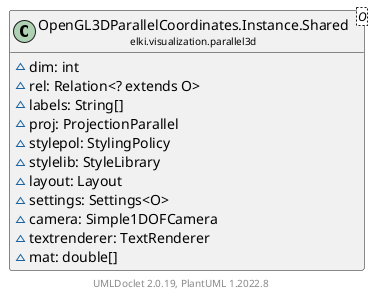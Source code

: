 @startuml
    remove .*\.(Instance|Par|Parameterizer|Factory)$
    set namespaceSeparator none
    hide empty fields
    hide empty methods

    class "<size:14>OpenGL3DParallelCoordinates.Instance.Shared\n<size:10>elki.visualization.parallel3d" as elki.visualization.parallel3d.OpenGL3DParallelCoordinates.Instance.Shared<O> [[OpenGL3DParallelCoordinates.Instance.Shared.html]] {
        ~dim: int
        ~rel: Relation<? extends O>
        ~labels: String[]
        ~proj: ProjectionParallel
        ~stylepol: StylingPolicy
        ~stylelib: StyleLibrary
        ~layout: Layout
        ~settings: Settings<O>
        ~camera: Simple1DOFCamera
        ~textrenderer: TextRenderer
        ~mat: double[]
    }

    class "<size:14>OpenGL3DParallelCoordinates.Instance\n<size:10>elki.visualization.parallel3d" as elki.visualization.parallel3d.OpenGL3DParallelCoordinates.Instance<O extends NumberVector> [[OpenGL3DParallelCoordinates.Instance.html]]

    elki.visualization.parallel3d.OpenGL3DParallelCoordinates.Instance +-- elki.visualization.parallel3d.OpenGL3DParallelCoordinates.Instance.Shared

    center footer UMLDoclet 2.0.19, PlantUML 1.2022.8
@enduml
